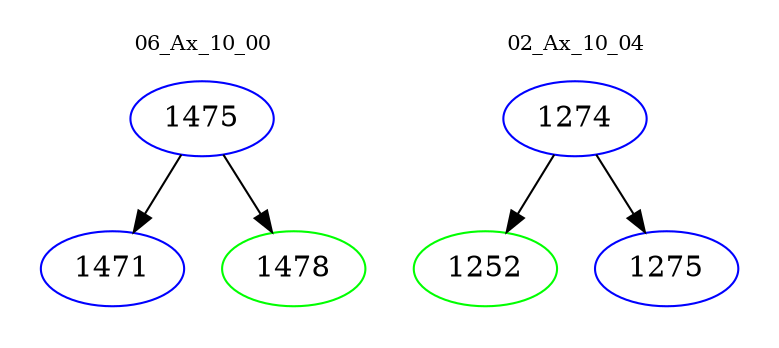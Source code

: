 digraph{
subgraph cluster_0 {
color = white
label = "06_Ax_10_00";
fontsize=10;
T0_1475 [label="1475", color="blue"]
T0_1475 -> T0_1471 [color="black"]
T0_1471 [label="1471", color="blue"]
T0_1475 -> T0_1478 [color="black"]
T0_1478 [label="1478", color="green"]
}
subgraph cluster_1 {
color = white
label = "02_Ax_10_04";
fontsize=10;
T1_1274 [label="1274", color="blue"]
T1_1274 -> T1_1252 [color="black"]
T1_1252 [label="1252", color="green"]
T1_1274 -> T1_1275 [color="black"]
T1_1275 [label="1275", color="blue"]
}
}
